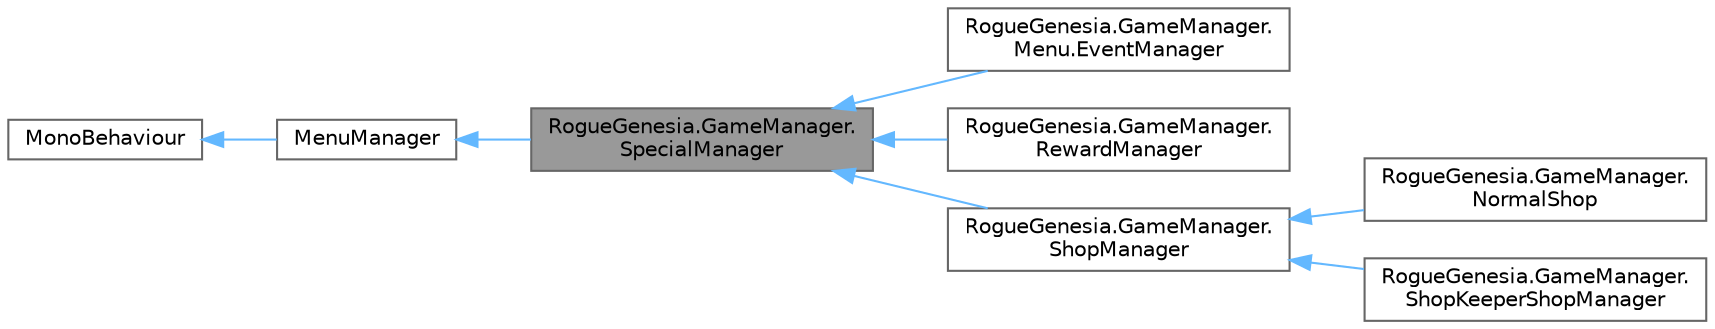 digraph "RogueGenesia.GameManager.SpecialManager"
{
 // LATEX_PDF_SIZE
  bgcolor="transparent";
  edge [fontname=Helvetica,fontsize=10,labelfontname=Helvetica,labelfontsize=10];
  node [fontname=Helvetica,fontsize=10,shape=box,height=0.2,width=0.4];
  rankdir="LR";
  Node1 [label="RogueGenesia.GameManager.\lSpecialManager",height=0.2,width=0.4,color="gray40", fillcolor="grey60", style="filled", fontcolor="black",tooltip=" "];
  Node2 -> Node1 [dir="back",color="steelblue1",style="solid"];
  Node2 [label="MenuManager",height=0.2,width=0.4,color="gray40", fillcolor="white", style="filled",URL="$class_rogue_genesia_1_1_u_i_1_1_menu_manager.html",tooltip=" "];
  Node3 -> Node2 [dir="back",color="steelblue1",style="solid"];
  Node3 [label="MonoBehaviour",height=0.2,width=0.4,color="gray40", fillcolor="white", style="filled",tooltip=" "];
  Node1 -> Node4 [dir="back",color="steelblue1",style="solid"];
  Node4 [label="RogueGenesia.GameManager.\lMenu.EventManager",height=0.2,width=0.4,color="gray40", fillcolor="white", style="filled",URL="$class_rogue_genesia_1_1_game_manager_1_1_menu_1_1_event_manager.html",tooltip=" "];
  Node1 -> Node5 [dir="back",color="steelblue1",style="solid"];
  Node5 [label="RogueGenesia.GameManager.\lRewardManager",height=0.2,width=0.4,color="gray40", fillcolor="white", style="filled",URL="$class_rogue_genesia_1_1_game_manager_1_1_reward_manager.html",tooltip=" "];
  Node1 -> Node6 [dir="back",color="steelblue1",style="solid"];
  Node6 [label="RogueGenesia.GameManager.\lShopManager",height=0.2,width=0.4,color="gray40", fillcolor="white", style="filled",URL="$class_rogue_genesia_1_1_game_manager_1_1_shop_manager.html",tooltip=" "];
  Node6 -> Node7 [dir="back",color="steelblue1",style="solid"];
  Node7 [label="RogueGenesia.GameManager.\lNormalShop",height=0.2,width=0.4,color="gray40", fillcolor="white", style="filled",URL="$class_rogue_genesia_1_1_game_manager_1_1_normal_shop.html",tooltip=" "];
  Node6 -> Node8 [dir="back",color="steelblue1",style="solid"];
  Node8 [label="RogueGenesia.GameManager.\lShopKeeperShopManager",height=0.2,width=0.4,color="gray40", fillcolor="white", style="filled",URL="$class_rogue_genesia_1_1_game_manager_1_1_shop_keeper_shop_manager.html",tooltip=" "];
}
